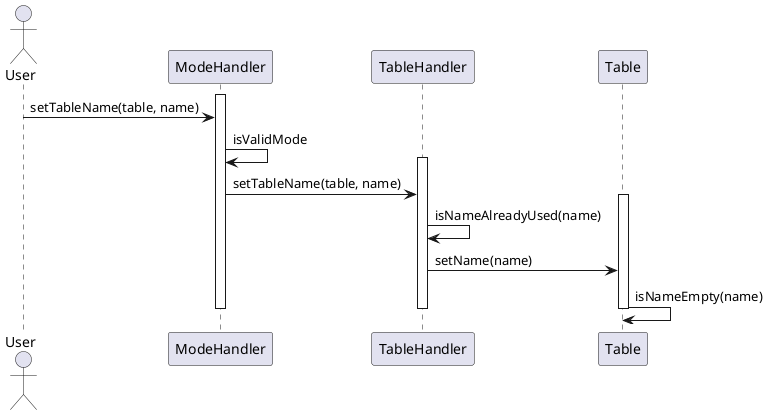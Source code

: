 @startuml
actor User

activate ModeHandler
User -> ModeHandler: setTableName(table, name)
ModeHandler -> ModeHandler: isValidMode
activate TableHandler
ModeHandler -> TableHandler: setTableName(table, name)
activate Table
TableHandler -> TableHandler: isNameAlreadyUsed(name)
TableHandler -> Table: setName(name)
Table -> Table: isNameEmpty(name)
deactivate Table
deactivate TableHandler
deactivate ModeHandler


@enduml
